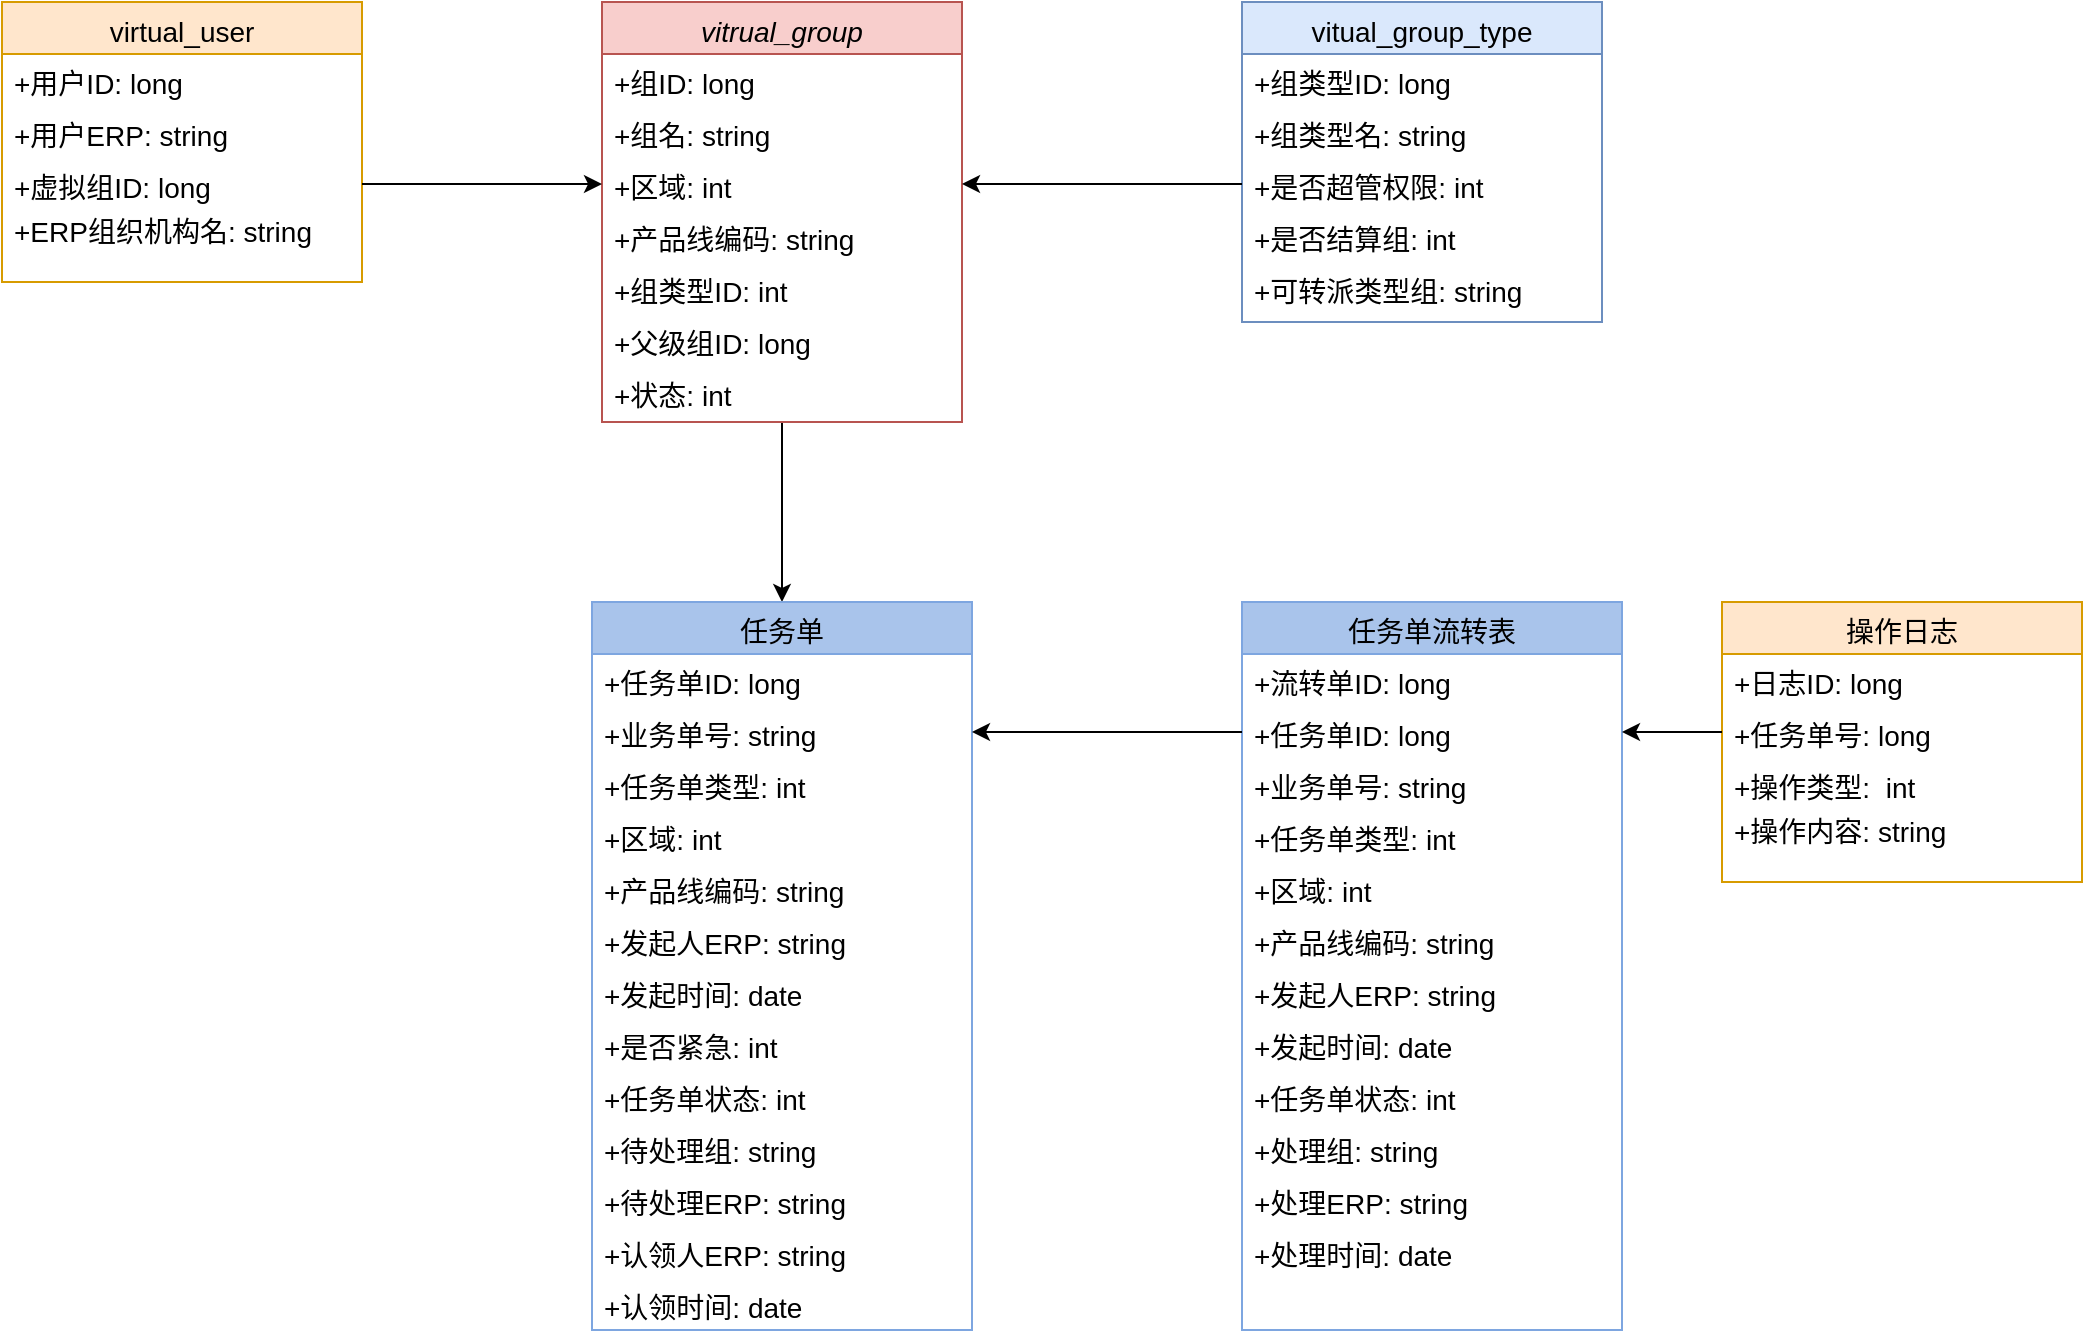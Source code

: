 <mxfile version="20.5.3" type="github">
  <diagram id="n4RG28VcgyLvL5a97sLb" name="Page-1">
    <mxGraphModel dx="1550" dy="835" grid="1" gridSize="10" guides="1" tooltips="1" connect="1" arrows="1" fold="1" page="1" pageScale="1" pageWidth="827" pageHeight="1169" math="0" shadow="0">
      <root>
        <mxCell id="pzczP67oPYf6B7buiO8z-0" />
        <mxCell id="pzczP67oPYf6B7buiO8z-1" parent="pzczP67oPYf6B7buiO8z-0" />
        <mxCell id="ZAcZYOhNLTzgyxlxMFNe-42" style="edgeStyle=elbowEdgeStyle;rounded=0;orthogonalLoop=1;jettySize=auto;elbow=vertical;html=1;fontSize=14;" parent="pzczP67oPYf6B7buiO8z-1" source="pzczP67oPYf6B7buiO8z-2" target="pzczP67oPYf6B7buiO8z-15" edge="1">
          <mxGeometry relative="1" as="geometry">
            <mxPoint x="420" y="340" as="targetPoint" />
          </mxGeometry>
        </mxCell>
        <mxCell id="pzczP67oPYf6B7buiO8z-2" value="vitrual_group" style="swimlane;fontStyle=2;align=center;verticalAlign=top;childLayout=stackLayout;horizontal=1;startSize=26;horizontalStack=0;resizeParent=1;resizeLast=0;collapsible=1;marginBottom=0;rounded=0;shadow=0;strokeWidth=1;fillColor=#f8cecc;strokeColor=#b85450;fontSize=14;" parent="pzczP67oPYf6B7buiO8z-1" vertex="1">
          <mxGeometry x="330" y="20" width="180" height="210" as="geometry">
            <mxRectangle x="230" y="140" width="160" height="26" as="alternateBounds" />
          </mxGeometry>
        </mxCell>
        <mxCell id="pzczP67oPYf6B7buiO8z-3" value="+组ID: long" style="text;align=left;verticalAlign=top;spacingLeft=4;spacingRight=4;overflow=hidden;rotatable=0;points=[[0,0.5],[1,0.5]];portConstraint=eastwest;fontSize=14;" parent="pzczP67oPYf6B7buiO8z-2" vertex="1">
          <mxGeometry y="26" width="180" height="26" as="geometry" />
        </mxCell>
        <mxCell id="pzczP67oPYf6B7buiO8z-4" value="+组名: string" style="text;align=left;verticalAlign=top;spacingLeft=4;spacingRight=4;overflow=hidden;rotatable=0;points=[[0,0.5],[1,0.5]];portConstraint=eastwest;rounded=0;shadow=0;html=0;fontSize=14;" parent="pzczP67oPYf6B7buiO8z-2" vertex="1">
          <mxGeometry y="52" width="180" height="26" as="geometry" />
        </mxCell>
        <mxCell id="pzczP67oPYf6B7buiO8z-5" value="+区域: int" style="text;align=left;verticalAlign=top;spacingLeft=4;spacingRight=4;overflow=hidden;rotatable=0;points=[[0,0.5],[1,0.5]];portConstraint=eastwest;rounded=0;shadow=0;html=0;fontSize=14;" parent="pzczP67oPYf6B7buiO8z-2" vertex="1">
          <mxGeometry y="78" width="180" height="26" as="geometry" />
        </mxCell>
        <mxCell id="ZAcZYOhNLTzgyxlxMFNe-0" value="+产品线编码: string" style="text;align=left;verticalAlign=top;spacingLeft=4;spacingRight=4;overflow=hidden;rotatable=0;points=[[0,0.5],[1,0.5]];portConstraint=eastwest;rounded=0;shadow=0;html=0;fontSize=14;" parent="pzczP67oPYf6B7buiO8z-2" vertex="1">
          <mxGeometry y="104" width="180" height="26" as="geometry" />
        </mxCell>
        <mxCell id="ZAcZYOhNLTzgyxlxMFNe-1" value="+组类型ID: int" style="text;align=left;verticalAlign=top;spacingLeft=4;spacingRight=4;overflow=hidden;rotatable=0;points=[[0,0.5],[1,0.5]];portConstraint=eastwest;rounded=0;shadow=0;html=0;fontSize=14;" parent="pzczP67oPYf6B7buiO8z-2" vertex="1">
          <mxGeometry y="130" width="180" height="26" as="geometry" />
        </mxCell>
        <mxCell id="ZAcZYOhNLTzgyxlxMFNe-2" value="+父级组ID: long" style="text;align=left;verticalAlign=top;spacingLeft=4;spacingRight=4;overflow=hidden;rotatable=0;points=[[0,0.5],[1,0.5]];portConstraint=eastwest;rounded=0;shadow=0;html=0;fontSize=14;" parent="pzczP67oPYf6B7buiO8z-2" vertex="1">
          <mxGeometry y="156" width="180" height="26" as="geometry" />
        </mxCell>
        <mxCell id="ZAcZYOhNLTzgyxlxMFNe-3" value="+状态: int" style="text;align=left;verticalAlign=top;spacingLeft=4;spacingRight=4;overflow=hidden;rotatable=0;points=[[0,0.5],[1,0.5]];portConstraint=eastwest;rounded=0;shadow=0;html=0;fontSize=14;" parent="pzczP67oPYf6B7buiO8z-2" vertex="1">
          <mxGeometry y="182" width="180" height="26" as="geometry" />
        </mxCell>
        <mxCell id="pzczP67oPYf6B7buiO8z-8" value="virtual_user" style="swimlane;fontStyle=0;align=center;verticalAlign=top;childLayout=stackLayout;horizontal=1;startSize=26;horizontalStack=0;resizeParent=1;resizeLast=0;collapsible=1;marginBottom=0;rounded=0;shadow=0;strokeWidth=1;fillColor=#ffe6cc;strokeColor=#d79b00;fontSize=14;" parent="pzczP67oPYf6B7buiO8z-1" vertex="1">
          <mxGeometry x="30" y="20" width="180" height="140" as="geometry">
            <mxRectangle x="130" y="380" width="160" height="26" as="alternateBounds" />
          </mxGeometry>
        </mxCell>
        <mxCell id="pzczP67oPYf6B7buiO8z-9" value="+用户ID: long" style="text;align=left;verticalAlign=top;spacingLeft=4;spacingRight=4;overflow=hidden;rotatable=0;points=[[0,0.5],[1,0.5]];portConstraint=eastwest;fontStyle=0;fontSize=14;" parent="pzczP67oPYf6B7buiO8z-8" vertex="1">
          <mxGeometry y="26" width="180" height="26" as="geometry" />
        </mxCell>
        <mxCell id="pzczP67oPYf6B7buiO8z-10" value="+用户ERP: string" style="text;align=left;verticalAlign=top;spacingLeft=4;spacingRight=4;overflow=hidden;rotatable=0;points=[[0,0.5],[1,0.5]];portConstraint=eastwest;rounded=0;shadow=0;html=0;fontSize=14;" parent="pzczP67oPYf6B7buiO8z-8" vertex="1">
          <mxGeometry y="52" width="180" height="26" as="geometry" />
        </mxCell>
        <mxCell id="pzczP67oPYf6B7buiO8z-13" value="+虚拟组ID: long" style="text;align=left;verticalAlign=top;spacingLeft=4;spacingRight=4;overflow=hidden;rotatable=0;points=[[0,0.5],[1,0.5]];portConstraint=eastwest;fontSize=14;" parent="pzczP67oPYf6B7buiO8z-8" vertex="1">
          <mxGeometry y="78" width="180" height="22" as="geometry" />
        </mxCell>
        <mxCell id="ZAcZYOhNLTzgyxlxMFNe-4" value="+ERP组织机构名: string" style="text;align=left;verticalAlign=top;spacingLeft=4;spacingRight=4;overflow=hidden;rotatable=0;points=[[0,0.5],[1,0.5]];portConstraint=eastwest;fontStyle=0;fontSize=14;" parent="pzczP67oPYf6B7buiO8z-8" vertex="1">
          <mxGeometry y="100" width="180" height="26" as="geometry" />
        </mxCell>
        <mxCell id="pzczP67oPYf6B7buiO8z-15" value="任务单" style="swimlane;fontStyle=0;align=center;verticalAlign=top;childLayout=stackLayout;horizontal=1;startSize=26;horizontalStack=0;resizeParent=1;resizeLast=0;collapsible=1;marginBottom=0;rounded=0;shadow=0;strokeWidth=1;fillColor=#A9C4EB;strokeColor=#7EA6E0;fontSize=14;" parent="pzczP67oPYf6B7buiO8z-1" vertex="1">
          <mxGeometry x="325" y="320" width="190" height="364" as="geometry">
            <mxRectangle x="340" y="380" width="170" height="26" as="alternateBounds" />
          </mxGeometry>
        </mxCell>
        <mxCell id="pzczP67oPYf6B7buiO8z-16" value="+任务单ID: long&#xa;" style="text;align=left;verticalAlign=top;spacingLeft=4;spacingRight=4;overflow=hidden;rotatable=0;points=[[0,0.5],[1,0.5]];portConstraint=eastwest;fontSize=14;" parent="pzczP67oPYf6B7buiO8z-15" vertex="1">
          <mxGeometry y="26" width="190" height="26" as="geometry" />
        </mxCell>
        <mxCell id="JW6PrNe1bxVS56QCjVLZ-0" value="+业务单号: string" style="text;align=left;verticalAlign=top;spacingLeft=4;spacingRight=4;overflow=hidden;rotatable=0;points=[[0,0.5],[1,0.5]];portConstraint=eastwest;fontSize=14;" parent="pzczP67oPYf6B7buiO8z-15" vertex="1">
          <mxGeometry y="52" width="190" height="26" as="geometry" />
        </mxCell>
        <mxCell id="aZciTYqOEJMMC_ZfQV8L-3" value="+任务单类型: int" style="text;align=left;verticalAlign=top;spacingLeft=4;spacingRight=4;overflow=hidden;rotatable=0;points=[[0,0.5],[1,0.5]];portConstraint=eastwest;fontSize=14;" parent="pzczP67oPYf6B7buiO8z-15" vertex="1">
          <mxGeometry y="78" width="190" height="26" as="geometry" />
        </mxCell>
        <mxCell id="aZciTYqOEJMMC_ZfQV8L-4" value="+区域: int&#xa;" style="text;align=left;verticalAlign=top;spacingLeft=4;spacingRight=4;overflow=hidden;rotatable=0;points=[[0,0.5],[1,0.5]];portConstraint=eastwest;fontSize=14;" parent="pzczP67oPYf6B7buiO8z-15" vertex="1">
          <mxGeometry y="104" width="190" height="26" as="geometry" />
        </mxCell>
        <mxCell id="ZAcZYOhNLTzgyxlxMFNe-15" value="+产品线编码: string&#xa;" style="text;align=left;verticalAlign=top;spacingLeft=4;spacingRight=4;overflow=hidden;rotatable=0;points=[[0,0.5],[1,0.5]];portConstraint=eastwest;fontSize=14;" parent="pzczP67oPYf6B7buiO8z-15" vertex="1">
          <mxGeometry y="130" width="190" height="26" as="geometry" />
        </mxCell>
        <mxCell id="ZAcZYOhNLTzgyxlxMFNe-16" value="+发起人ERP: string&#xa;" style="text;align=left;verticalAlign=top;spacingLeft=4;spacingRight=4;overflow=hidden;rotatable=0;points=[[0,0.5],[1,0.5]];portConstraint=eastwest;fontSize=14;" parent="pzczP67oPYf6B7buiO8z-15" vertex="1">
          <mxGeometry y="156" width="190" height="26" as="geometry" />
        </mxCell>
        <mxCell id="ZAcZYOhNLTzgyxlxMFNe-22" value="+发起时间: date&#xa;" style="text;align=left;verticalAlign=top;spacingLeft=4;spacingRight=4;overflow=hidden;rotatable=0;points=[[0,0.5],[1,0.5]];portConstraint=eastwest;fontSize=14;" parent="pzczP67oPYf6B7buiO8z-15" vertex="1">
          <mxGeometry y="182" width="190" height="26" as="geometry" />
        </mxCell>
        <mxCell id="ZAcZYOhNLTzgyxlxMFNe-17" value="+是否紧急: int&#xa;" style="text;align=left;verticalAlign=top;spacingLeft=4;spacingRight=4;overflow=hidden;rotatable=0;points=[[0,0.5],[1,0.5]];portConstraint=eastwest;fontSize=14;" parent="pzczP67oPYf6B7buiO8z-15" vertex="1">
          <mxGeometry y="208" width="190" height="26" as="geometry" />
        </mxCell>
        <mxCell id="ZAcZYOhNLTzgyxlxMFNe-18" value="+任务单状态: int&#xa;" style="text;align=left;verticalAlign=top;spacingLeft=4;spacingRight=4;overflow=hidden;rotatable=0;points=[[0,0.5],[1,0.5]];portConstraint=eastwest;fontSize=14;" parent="pzczP67oPYf6B7buiO8z-15" vertex="1">
          <mxGeometry y="234" width="190" height="26" as="geometry" />
        </mxCell>
        <mxCell id="JDd4F0x_1-T2lWxdD2cZ-16" value="+待处理组: string&#xa;" style="text;align=left;verticalAlign=top;spacingLeft=4;spacingRight=4;overflow=hidden;rotatable=0;points=[[0,0.5],[1,0.5]];portConstraint=eastwest;fontSize=14;" vertex="1" parent="pzczP67oPYf6B7buiO8z-15">
          <mxGeometry y="260" width="190" height="26" as="geometry" />
        </mxCell>
        <mxCell id="ZAcZYOhNLTzgyxlxMFNe-19" value="+待处理ERP: string&#xa;" style="text;align=left;verticalAlign=top;spacingLeft=4;spacingRight=4;overflow=hidden;rotatable=0;points=[[0,0.5],[1,0.5]];portConstraint=eastwest;fontSize=14;" parent="pzczP67oPYf6B7buiO8z-15" vertex="1">
          <mxGeometry y="286" width="190" height="26" as="geometry" />
        </mxCell>
        <mxCell id="ZAcZYOhNLTzgyxlxMFNe-20" value="+认领人ERP: string&#xa;" style="text;align=left;verticalAlign=top;spacingLeft=4;spacingRight=4;overflow=hidden;rotatable=0;points=[[0,0.5],[1,0.5]];portConstraint=eastwest;fontSize=14;" parent="pzczP67oPYf6B7buiO8z-15" vertex="1">
          <mxGeometry y="312" width="190" height="26" as="geometry" />
        </mxCell>
        <mxCell id="ZAcZYOhNLTzgyxlxMFNe-21" value="+认领时间: date&#xa;" style="text;align=left;verticalAlign=top;spacingLeft=4;spacingRight=4;overflow=hidden;rotatable=0;points=[[0,0.5],[1,0.5]];portConstraint=eastwest;fontSize=14;" parent="pzczP67oPYf6B7buiO8z-15" vertex="1">
          <mxGeometry y="338" width="190" height="26" as="geometry" />
        </mxCell>
        <mxCell id="pzczP67oPYf6B7buiO8z-19" value="vitual_group_type" style="swimlane;fontStyle=0;align=center;verticalAlign=top;childLayout=stackLayout;horizontal=1;startSize=26;horizontalStack=0;resizeParent=1;resizeLast=0;collapsible=1;marginBottom=0;rounded=0;shadow=0;strokeWidth=1;fillColor=#dae8fc;strokeColor=#6c8ebf;fontSize=14;" parent="pzczP67oPYf6B7buiO8z-1" vertex="1">
          <mxGeometry x="650" y="20" width="180" height="160" as="geometry">
            <mxRectangle x="488" y="20" width="160" height="26" as="alternateBounds" />
          </mxGeometry>
        </mxCell>
        <mxCell id="pzczP67oPYf6B7buiO8z-20" value="+组类型ID: long" style="text;align=left;verticalAlign=top;spacingLeft=4;spacingRight=4;overflow=hidden;rotatable=0;points=[[0,0.5],[1,0.5]];portConstraint=eastwest;fontSize=14;" parent="pzczP67oPYf6B7buiO8z-19" vertex="1">
          <mxGeometry y="26" width="180" height="26" as="geometry" />
        </mxCell>
        <mxCell id="pzczP67oPYf6B7buiO8z-21" value="+组类型名: string" style="text;align=left;verticalAlign=top;spacingLeft=4;spacingRight=4;overflow=hidden;rotatable=0;points=[[0,0.5],[1,0.5]];portConstraint=eastwest;rounded=0;shadow=0;html=0;fontSize=14;" parent="pzczP67oPYf6B7buiO8z-19" vertex="1">
          <mxGeometry y="52" width="180" height="26" as="geometry" />
        </mxCell>
        <mxCell id="pzczP67oPYf6B7buiO8z-22" value="+是否超管权限: int" style="text;align=left;verticalAlign=top;spacingLeft=4;spacingRight=4;overflow=hidden;rotatable=0;points=[[0,0.5],[1,0.5]];portConstraint=eastwest;rounded=0;shadow=0;html=0;fontSize=14;" parent="pzczP67oPYf6B7buiO8z-19" vertex="1">
          <mxGeometry y="78" width="180" height="26" as="geometry" />
        </mxCell>
        <mxCell id="pzczP67oPYf6B7buiO8z-23" value="+是否结算组: int" style="text;align=left;verticalAlign=top;spacingLeft=4;spacingRight=4;overflow=hidden;rotatable=0;points=[[0,0.5],[1,0.5]];portConstraint=eastwest;rounded=0;shadow=0;html=0;fontSize=14;" parent="pzczP67oPYf6B7buiO8z-19" vertex="1">
          <mxGeometry y="104" width="180" height="26" as="geometry" />
        </mxCell>
        <mxCell id="pzczP67oPYf6B7buiO8z-24" value="+可转派类型组: string" style="text;align=left;verticalAlign=top;spacingLeft=4;spacingRight=4;overflow=hidden;rotatable=0;points=[[0,0.5],[1,0.5]];portConstraint=eastwest;rounded=0;shadow=0;html=0;fontSize=14;" parent="pzczP67oPYf6B7buiO8z-19" vertex="1">
          <mxGeometry y="130" width="180" height="26" as="geometry" />
        </mxCell>
        <mxCell id="ZAcZYOhNLTzgyxlxMFNe-13" style="edgeStyle=elbowEdgeStyle;rounded=0;orthogonalLoop=1;jettySize=auto;elbow=vertical;html=1;entryX=0;entryY=0.5;entryDx=0;entryDy=0;fontSize=14;" parent="pzczP67oPYf6B7buiO8z-1" source="pzczP67oPYf6B7buiO8z-13" target="pzczP67oPYf6B7buiO8z-5" edge="1">
          <mxGeometry relative="1" as="geometry" />
        </mxCell>
        <mxCell id="ZAcZYOhNLTzgyxlxMFNe-14" style="edgeStyle=elbowEdgeStyle;rounded=0;orthogonalLoop=1;jettySize=auto;elbow=vertical;html=1;entryX=1;entryY=0.5;entryDx=0;entryDy=0;fontSize=14;" parent="pzczP67oPYf6B7buiO8z-1" source="pzczP67oPYf6B7buiO8z-22" target="pzczP67oPYf6B7buiO8z-5" edge="1">
          <mxGeometry relative="1" as="geometry" />
        </mxCell>
        <mxCell id="ZAcZYOhNLTzgyxlxMFNe-37" value="操作日志" style="swimlane;fontStyle=0;align=center;verticalAlign=top;childLayout=stackLayout;horizontal=1;startSize=26;horizontalStack=0;resizeParent=1;resizeLast=0;collapsible=1;marginBottom=0;rounded=0;shadow=0;strokeWidth=1;fillColor=#ffe6cc;strokeColor=#d79b00;fontSize=14;" parent="pzczP67oPYf6B7buiO8z-1" vertex="1">
          <mxGeometry x="890" y="320" width="180" height="140" as="geometry">
            <mxRectangle x="130" y="380" width="160" height="26" as="alternateBounds" />
          </mxGeometry>
        </mxCell>
        <mxCell id="ZAcZYOhNLTzgyxlxMFNe-38" value="+日志ID: long" style="text;align=left;verticalAlign=top;spacingLeft=4;spacingRight=4;overflow=hidden;rotatable=0;points=[[0,0.5],[1,0.5]];portConstraint=eastwest;fontStyle=0;fontSize=14;" parent="ZAcZYOhNLTzgyxlxMFNe-37" vertex="1">
          <mxGeometry y="26" width="180" height="26" as="geometry" />
        </mxCell>
        <mxCell id="ZAcZYOhNLTzgyxlxMFNe-39" value="+任务单号: long" style="text;align=left;verticalAlign=top;spacingLeft=4;spacingRight=4;overflow=hidden;rotatable=0;points=[[0,0.5],[1,0.5]];portConstraint=eastwest;rounded=0;shadow=0;html=0;fontSize=14;" parent="ZAcZYOhNLTzgyxlxMFNe-37" vertex="1">
          <mxGeometry y="52" width="180" height="26" as="geometry" />
        </mxCell>
        <mxCell id="ZAcZYOhNLTzgyxlxMFNe-40" value="+操作类型:  int&#xa;" style="text;align=left;verticalAlign=top;spacingLeft=4;spacingRight=4;overflow=hidden;rotatable=0;points=[[0,0.5],[1,0.5]];portConstraint=eastwest;fontSize=14;" parent="ZAcZYOhNLTzgyxlxMFNe-37" vertex="1">
          <mxGeometry y="78" width="180" height="22" as="geometry" />
        </mxCell>
        <mxCell id="ZAcZYOhNLTzgyxlxMFNe-41" value="+操作内容: string" style="text;align=left;verticalAlign=top;spacingLeft=4;spacingRight=4;overflow=hidden;rotatable=0;points=[[0,0.5],[1,0.5]];portConstraint=eastwest;fontStyle=0;fontSize=14;" parent="ZAcZYOhNLTzgyxlxMFNe-37" vertex="1">
          <mxGeometry y="100" width="180" height="26" as="geometry" />
        </mxCell>
        <mxCell id="JDd4F0x_1-T2lWxdD2cZ-0" value="任务单流转表" style="swimlane;fontStyle=0;align=center;verticalAlign=top;childLayout=stackLayout;horizontal=1;startSize=26;horizontalStack=0;resizeParent=1;resizeLast=0;collapsible=1;marginBottom=0;rounded=0;shadow=0;strokeWidth=1;fillColor=#A9C4EB;strokeColor=#7EA6E0;fontSize=14;" vertex="1" parent="pzczP67oPYf6B7buiO8z-1">
          <mxGeometry x="650" y="320" width="190" height="364" as="geometry">
            <mxRectangle x="340" y="380" width="170" height="26" as="alternateBounds" />
          </mxGeometry>
        </mxCell>
        <mxCell id="JDd4F0x_1-T2lWxdD2cZ-1" value="+流转单ID: long&#xa;" style="text;align=left;verticalAlign=top;spacingLeft=4;spacingRight=4;overflow=hidden;rotatable=0;points=[[0,0.5],[1,0.5]];portConstraint=eastwest;fontSize=14;" vertex="1" parent="JDd4F0x_1-T2lWxdD2cZ-0">
          <mxGeometry y="26" width="190" height="26" as="geometry" />
        </mxCell>
        <mxCell id="JDd4F0x_1-T2lWxdD2cZ-13" value="+任务单ID: long&#xa;" style="text;align=left;verticalAlign=top;spacingLeft=4;spacingRight=4;overflow=hidden;rotatable=0;points=[[0,0.5],[1,0.5]];portConstraint=eastwest;fontSize=14;" vertex="1" parent="JDd4F0x_1-T2lWxdD2cZ-0">
          <mxGeometry y="52" width="190" height="26" as="geometry" />
        </mxCell>
        <mxCell id="JDd4F0x_1-T2lWxdD2cZ-2" value="+业务单号: string" style="text;align=left;verticalAlign=top;spacingLeft=4;spacingRight=4;overflow=hidden;rotatable=0;points=[[0,0.5],[1,0.5]];portConstraint=eastwest;fontSize=14;" vertex="1" parent="JDd4F0x_1-T2lWxdD2cZ-0">
          <mxGeometry y="78" width="190" height="26" as="geometry" />
        </mxCell>
        <mxCell id="JDd4F0x_1-T2lWxdD2cZ-3" value="+任务单类型: int" style="text;align=left;verticalAlign=top;spacingLeft=4;spacingRight=4;overflow=hidden;rotatable=0;points=[[0,0.5],[1,0.5]];portConstraint=eastwest;fontSize=14;" vertex="1" parent="JDd4F0x_1-T2lWxdD2cZ-0">
          <mxGeometry y="104" width="190" height="26" as="geometry" />
        </mxCell>
        <mxCell id="JDd4F0x_1-T2lWxdD2cZ-4" value="+区域: int&#xa;" style="text;align=left;verticalAlign=top;spacingLeft=4;spacingRight=4;overflow=hidden;rotatable=0;points=[[0,0.5],[1,0.5]];portConstraint=eastwest;fontSize=14;" vertex="1" parent="JDd4F0x_1-T2lWxdD2cZ-0">
          <mxGeometry y="130" width="190" height="26" as="geometry" />
        </mxCell>
        <mxCell id="JDd4F0x_1-T2lWxdD2cZ-5" value="+产品线编码: string&#xa;" style="text;align=left;verticalAlign=top;spacingLeft=4;spacingRight=4;overflow=hidden;rotatable=0;points=[[0,0.5],[1,0.5]];portConstraint=eastwest;fontSize=14;" vertex="1" parent="JDd4F0x_1-T2lWxdD2cZ-0">
          <mxGeometry y="156" width="190" height="26" as="geometry" />
        </mxCell>
        <mxCell id="JDd4F0x_1-T2lWxdD2cZ-6" value="+发起人ERP: string&#xa;" style="text;align=left;verticalAlign=top;spacingLeft=4;spacingRight=4;overflow=hidden;rotatable=0;points=[[0,0.5],[1,0.5]];portConstraint=eastwest;fontSize=14;" vertex="1" parent="JDd4F0x_1-T2lWxdD2cZ-0">
          <mxGeometry y="182" width="190" height="26" as="geometry" />
        </mxCell>
        <mxCell id="JDd4F0x_1-T2lWxdD2cZ-7" value="+发起时间: date&#xa;" style="text;align=left;verticalAlign=top;spacingLeft=4;spacingRight=4;overflow=hidden;rotatable=0;points=[[0,0.5],[1,0.5]];portConstraint=eastwest;fontSize=14;" vertex="1" parent="JDd4F0x_1-T2lWxdD2cZ-0">
          <mxGeometry y="208" width="190" height="26" as="geometry" />
        </mxCell>
        <mxCell id="JDd4F0x_1-T2lWxdD2cZ-9" value="+任务单状态: int&#xa;" style="text;align=left;verticalAlign=top;spacingLeft=4;spacingRight=4;overflow=hidden;rotatable=0;points=[[0,0.5],[1,0.5]];portConstraint=eastwest;fontSize=14;" vertex="1" parent="JDd4F0x_1-T2lWxdD2cZ-0">
          <mxGeometry y="234" width="190" height="26" as="geometry" />
        </mxCell>
        <mxCell id="JDd4F0x_1-T2lWxdD2cZ-10" value="+处理组: string&#xa;" style="text;align=left;verticalAlign=top;spacingLeft=4;spacingRight=4;overflow=hidden;rotatable=0;points=[[0,0.5],[1,0.5]];portConstraint=eastwest;fontSize=14;" vertex="1" parent="JDd4F0x_1-T2lWxdD2cZ-0">
          <mxGeometry y="260" width="190" height="26" as="geometry" />
        </mxCell>
        <mxCell id="JDd4F0x_1-T2lWxdD2cZ-11" value="+处理ERP: string&#xa;" style="text;align=left;verticalAlign=top;spacingLeft=4;spacingRight=4;overflow=hidden;rotatable=0;points=[[0,0.5],[1,0.5]];portConstraint=eastwest;fontSize=14;" vertex="1" parent="JDd4F0x_1-T2lWxdD2cZ-0">
          <mxGeometry y="286" width="190" height="26" as="geometry" />
        </mxCell>
        <mxCell id="JDd4F0x_1-T2lWxdD2cZ-12" value="+处理时间: date&#xa;" style="text;align=left;verticalAlign=top;spacingLeft=4;spacingRight=4;overflow=hidden;rotatable=0;points=[[0,0.5],[1,0.5]];portConstraint=eastwest;fontSize=14;" vertex="1" parent="JDd4F0x_1-T2lWxdD2cZ-0">
          <mxGeometry y="312" width="190" height="26" as="geometry" />
        </mxCell>
        <mxCell id="JDd4F0x_1-T2lWxdD2cZ-14" style="edgeStyle=orthogonalEdgeStyle;rounded=0;orthogonalLoop=1;jettySize=auto;html=1;entryX=1;entryY=0.5;entryDx=0;entryDy=0;" edge="1" parent="pzczP67oPYf6B7buiO8z-1" source="JDd4F0x_1-T2lWxdD2cZ-13" target="JW6PrNe1bxVS56QCjVLZ-0">
          <mxGeometry relative="1" as="geometry" />
        </mxCell>
        <mxCell id="JDd4F0x_1-T2lWxdD2cZ-15" style="edgeStyle=orthogonalEdgeStyle;rounded=0;orthogonalLoop=1;jettySize=auto;html=1;entryX=1;entryY=0.5;entryDx=0;entryDy=0;" edge="1" parent="pzczP67oPYf6B7buiO8z-1" source="ZAcZYOhNLTzgyxlxMFNe-39" target="JDd4F0x_1-T2lWxdD2cZ-13">
          <mxGeometry relative="1" as="geometry" />
        </mxCell>
      </root>
    </mxGraphModel>
  </diagram>
</mxfile>
